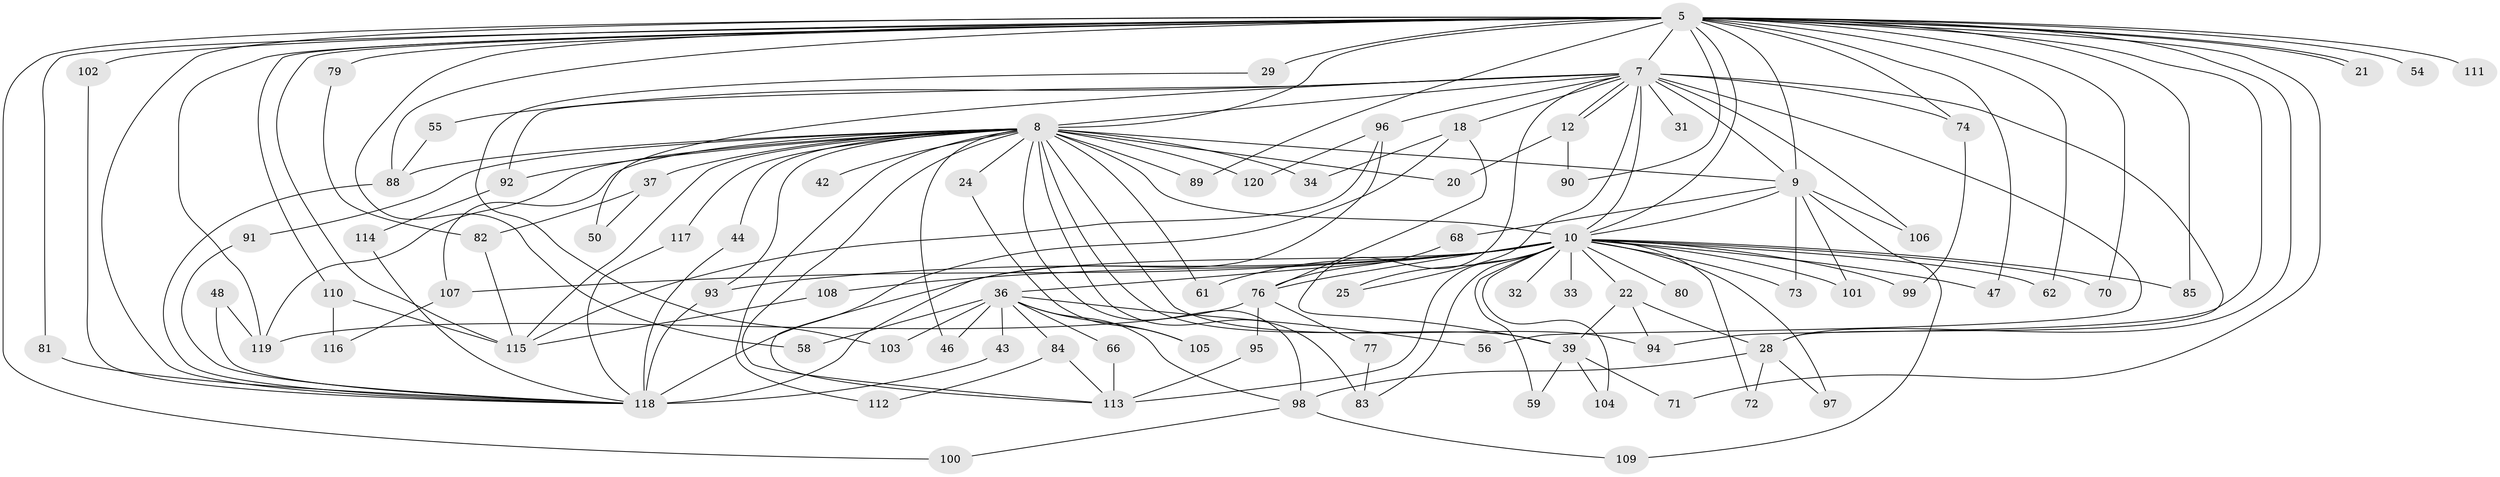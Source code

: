 // original degree distribution, {34: 0.008333333333333333, 16: 0.008333333333333333, 24: 0.016666666666666666, 12: 0.008333333333333333, 29: 0.008333333333333333, 19: 0.008333333333333333, 22: 0.008333333333333333, 11: 0.008333333333333333, 25: 0.008333333333333333, 6: 0.03333333333333333, 4: 0.058333333333333334, 7: 0.025, 3: 0.18333333333333332, 5: 0.025, 2: 0.5666666666666667, 8: 0.025}
// Generated by graph-tools (version 1.1) at 2025/49/03/04/25 21:49:36]
// undirected, 84 vertices, 164 edges
graph export_dot {
graph [start="1"]
  node [color=gray90,style=filled];
  5 [super="+3"];
  7 [super="+2"];
  8 [super="+6"];
  9 [super="+4"];
  10 [super="+1"];
  12;
  18;
  20;
  21;
  22 [super="+19"];
  24;
  25 [super="+14"];
  28 [super="+15"];
  29;
  31;
  32;
  33;
  34;
  36 [super="+23+30"];
  37;
  39 [super="+11"];
  42;
  43;
  44;
  46;
  47;
  48;
  50;
  54;
  55;
  56;
  58;
  59;
  61;
  62;
  66;
  68;
  70;
  71;
  72;
  73;
  74 [super="+69"];
  76 [super="+65"];
  77;
  79;
  80;
  81 [super="+75"];
  82 [super="+63"];
  83 [super="+49"];
  84;
  85;
  88 [super="+86+51"];
  89;
  90;
  91;
  92;
  93 [super="+53+38"];
  94 [super="+67"];
  95;
  96 [super="+64"];
  97;
  98 [super="+78"];
  99;
  100;
  101;
  102 [super="+40"];
  103;
  104;
  105;
  106;
  107 [super="+45"];
  108;
  109;
  110;
  111;
  112;
  113 [super="+13"];
  114;
  115 [super="+57"];
  116;
  117;
  118 [super="+17+87+60"];
  119 [super="+41"];
  120;
  5 -- 7 [weight=4];
  5 -- 8 [weight=4];
  5 -- 9 [weight=4];
  5 -- 10 [weight=4];
  5 -- 21;
  5 -- 21;
  5 -- 29 [weight=2];
  5 -- 47;
  5 -- 54 [weight=2];
  5 -- 58;
  5 -- 71;
  5 -- 85;
  5 -- 102 [weight=2];
  5 -- 110;
  5 -- 111 [weight=2];
  5 -- 70;
  5 -- 79;
  5 -- 89;
  5 -- 90;
  5 -- 100;
  5 -- 119 [weight=2];
  5 -- 62;
  5 -- 74;
  5 -- 81;
  5 -- 28;
  5 -- 115;
  5 -- 118;
  5 -- 94;
  5 -- 88;
  7 -- 8 [weight=4];
  7 -- 9 [weight=4];
  7 -- 10 [weight=4];
  7 -- 12;
  7 -- 12;
  7 -- 28 [weight=2];
  7 -- 50;
  7 -- 56;
  7 -- 92;
  7 -- 96;
  7 -- 74 [weight=2];
  7 -- 106;
  7 -- 18;
  7 -- 55;
  7 -- 31;
  7 -- 39;
  7 -- 25;
  8 -- 9 [weight=4];
  8 -- 10 [weight=4];
  8 -- 24 [weight=2];
  8 -- 34;
  8 -- 37 [weight=2];
  8 -- 42 [weight=2];
  8 -- 91;
  8 -- 98;
  8 -- 117;
  8 -- 83 [weight=2];
  8 -- 20;
  8 -- 89;
  8 -- 92;
  8 -- 94;
  8 -- 39 [weight=2];
  8 -- 44;
  8 -- 46;
  8 -- 112;
  8 -- 115 [weight=2];
  8 -- 120;
  8 -- 61;
  8 -- 119;
  8 -- 107;
  8 -- 113;
  8 -- 93 [weight=2];
  8 -- 88 [weight=3];
  9 -- 10 [weight=4];
  9 -- 68;
  9 -- 106;
  9 -- 73;
  9 -- 101;
  9 -- 109;
  10 -- 25 [weight=2];
  10 -- 32 [weight=2];
  10 -- 33 [weight=2];
  10 -- 59;
  10 -- 61;
  10 -- 62;
  10 -- 70;
  10 -- 72;
  10 -- 85;
  10 -- 99;
  10 -- 107 [weight=2];
  10 -- 108;
  10 -- 83;
  10 -- 73;
  10 -- 80;
  10 -- 97;
  10 -- 36 [weight=3];
  10 -- 101;
  10 -- 104;
  10 -- 47;
  10 -- 113 [weight=2];
  10 -- 118 [weight=8];
  10 -- 93;
  10 -- 22;
  10 -- 76;
  12 -- 20;
  12 -- 90;
  18 -- 34;
  18 -- 76;
  18 -- 118;
  22 -- 39;
  22 -- 28;
  22 -- 94;
  24 -- 105;
  28 -- 97;
  28 -- 72;
  28 -- 98;
  29 -- 103;
  36 -- 56;
  36 -- 105;
  36 -- 58;
  36 -- 43;
  36 -- 66;
  36 -- 84;
  36 -- 103;
  36 -- 46;
  36 -- 98;
  37 -- 50;
  37 -- 82;
  39 -- 104;
  39 -- 71;
  39 -- 59;
  43 -- 118;
  44 -- 118;
  48 -- 119;
  48 -- 118;
  55 -- 88;
  66 -- 113;
  68 -- 76;
  74 -- 99;
  76 -- 119;
  76 -- 77;
  76 -- 95;
  77 -- 83;
  79 -- 82;
  81 -- 118 [weight=2];
  82 -- 115 [weight=2];
  84 -- 112;
  84 -- 113;
  88 -- 118;
  91 -- 118;
  92 -- 114;
  93 -- 118;
  95 -- 113;
  96 -- 120;
  96 -- 113;
  96 -- 115;
  98 -- 100;
  98 -- 109;
  102 -- 118;
  107 -- 116;
  108 -- 115;
  110 -- 116;
  110 -- 115;
  114 -- 118;
  117 -- 118;
}
